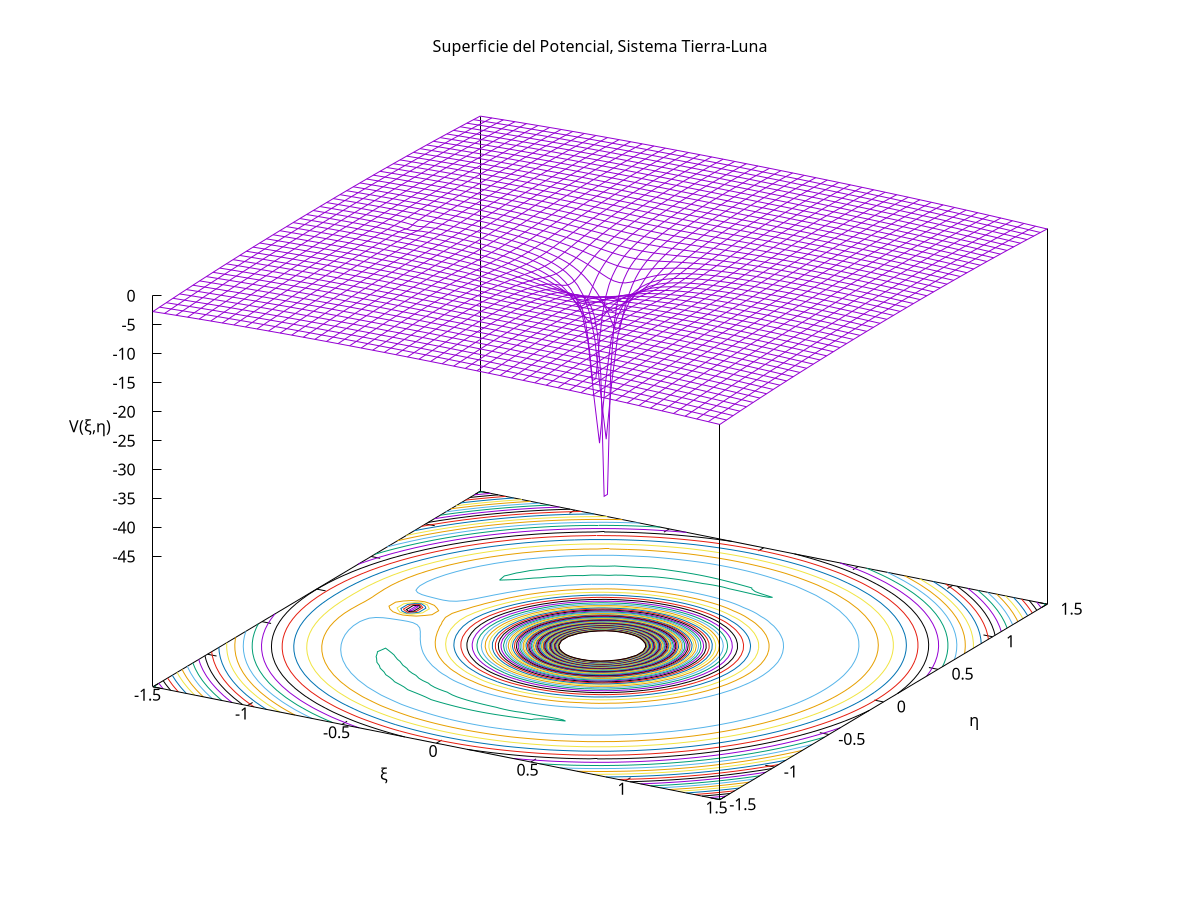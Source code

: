 #    2021-04-11
#    surfaceTierraLuna.gp
#    Diego Sarceño (dsarceno68@gmail.com)

#    Programa superficies de nivel, sistema tierra luna

#    Codificación del texto: UTF8
#    Compiladores probados: GNUPLOT (Ubuntu 20.04 Linux) 5.2
#    Instrucciones de compilación: no requere nada mas
#    gnuplot surfaceTierraLuna.gp

#    Copyright (C) 2021
#    D. R. Sarceño Ramírez
#    dsarceno68@gmail.com
#
#    This program is free software: you can redistribute it and/or
#    modify it under the terms of the GNU General Public License as
#    published by the Free Software Foundation, either version 3 of
#    the License, or (at your option) any later version.
#
#    This program is distributed in the hope that it will be useful,
#    but WITHOUT ANY WARRANTY; without even the implied warranty of
#    MERCHANTABILITY or FITNESS FOR A PARTICULAR PURPOSE.  See the GNU
#    General Public License for more details.
#
#    You should have received a copy of the GNU General Public License
#    along with this program.  If not, see
#    <http://www.gnu.org/licenses/>.

# PROGRAM
# terminal
set terminal pdf
set output 'surfaceTierraLuna.pdf'

# divisiones en la superficies para una mejor visión
set isosamples 50

# labels
set title 'Superficie del Potencial, Sistema Tierra-Luna'
set xlabel 'ξ'
set ylabel 'η'
set zlabel 'V(ξ,η)'

# superficies de nivel
set size ratio -1
set nokey
set contours
set cntrparam levels incremental -5,0.05,0



## plot
# ranges
set xrange [-1.5:1.5]
set yrange [-1.5:1.5]

# constantes
G = 6.6738E-11
Me = 5.972E24
Ml = 7.349E22
a = 3.844E8
xi1 = Ml/(Me + Ml)
xi2 = xi1 - 1
K = (Me + Ml)*G/a

splot ( xi2/sqrt((x - xi1)**2 + y**2) - xi1/sqrt((x - xi2)**2 + y**2) - 0.5*(x**2 + y**2) ) t 'V'
